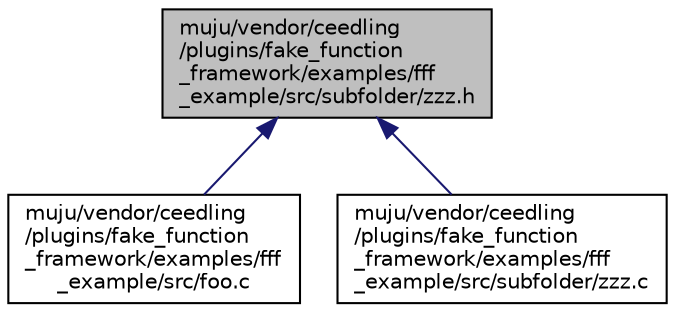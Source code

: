 digraph "muju/vendor/ceedling/plugins/fake_function_framework/examples/fff_example/src/subfolder/zzz.h"
{
  edge [fontname="Helvetica",fontsize="10",labelfontname="Helvetica",labelfontsize="10"];
  node [fontname="Helvetica",fontsize="10",shape=record];
  Node1 [label="muju/vendor/ceedling\l/plugins/fake_function\l_framework/examples/fff\l_example/src/subfolder/zzz.h",height=0.2,width=0.4,color="black", fillcolor="grey75", style="filled", fontcolor="black"];
  Node1 -> Node2 [dir="back",color="midnightblue",fontsize="10",style="solid",fontname="Helvetica"];
  Node2 [label="muju/vendor/ceedling\l/plugins/fake_function\l_framework/examples/fff\l_example/src/foo.c",height=0.2,width=0.4,color="black", fillcolor="white", style="filled",URL="$foo_8c.html"];
  Node1 -> Node3 [dir="back",color="midnightblue",fontsize="10",style="solid",fontname="Helvetica"];
  Node3 [label="muju/vendor/ceedling\l/plugins/fake_function\l_framework/examples/fff\l_example/src/subfolder/zzz.c",height=0.2,width=0.4,color="black", fillcolor="white", style="filled",URL="$zzz_8c.html"];
}
